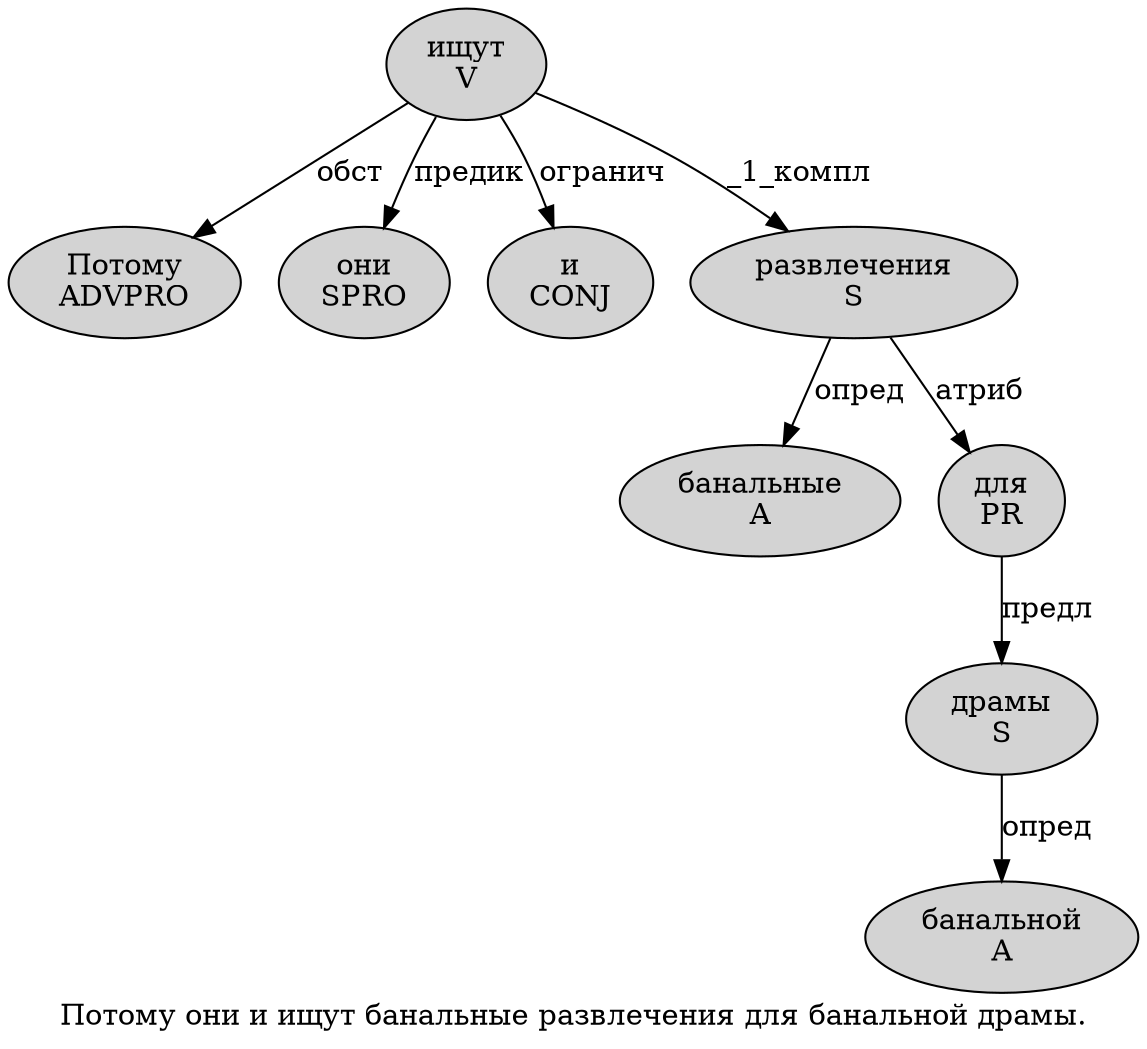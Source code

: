 digraph SENTENCE_4050 {
	graph [label="Потому они и ищут банальные развлечения для банальной драмы."]
	node [style=filled]
		0 [label="Потому
ADVPRO" color="" fillcolor=lightgray penwidth=1 shape=ellipse]
		1 [label="они
SPRO" color="" fillcolor=lightgray penwidth=1 shape=ellipse]
		2 [label="и
CONJ" color="" fillcolor=lightgray penwidth=1 shape=ellipse]
		3 [label="ищут
V" color="" fillcolor=lightgray penwidth=1 shape=ellipse]
		4 [label="банальные
A" color="" fillcolor=lightgray penwidth=1 shape=ellipse]
		5 [label="развлечения
S" color="" fillcolor=lightgray penwidth=1 shape=ellipse]
		6 [label="для
PR" color="" fillcolor=lightgray penwidth=1 shape=ellipse]
		7 [label="банальной
A" color="" fillcolor=lightgray penwidth=1 shape=ellipse]
		8 [label="драмы
S" color="" fillcolor=lightgray penwidth=1 shape=ellipse]
			8 -> 7 [label="опред"]
			5 -> 4 [label="опред"]
			5 -> 6 [label="атриб"]
			6 -> 8 [label="предл"]
			3 -> 0 [label="обст"]
			3 -> 1 [label="предик"]
			3 -> 2 [label="огранич"]
			3 -> 5 [label="_1_компл"]
}